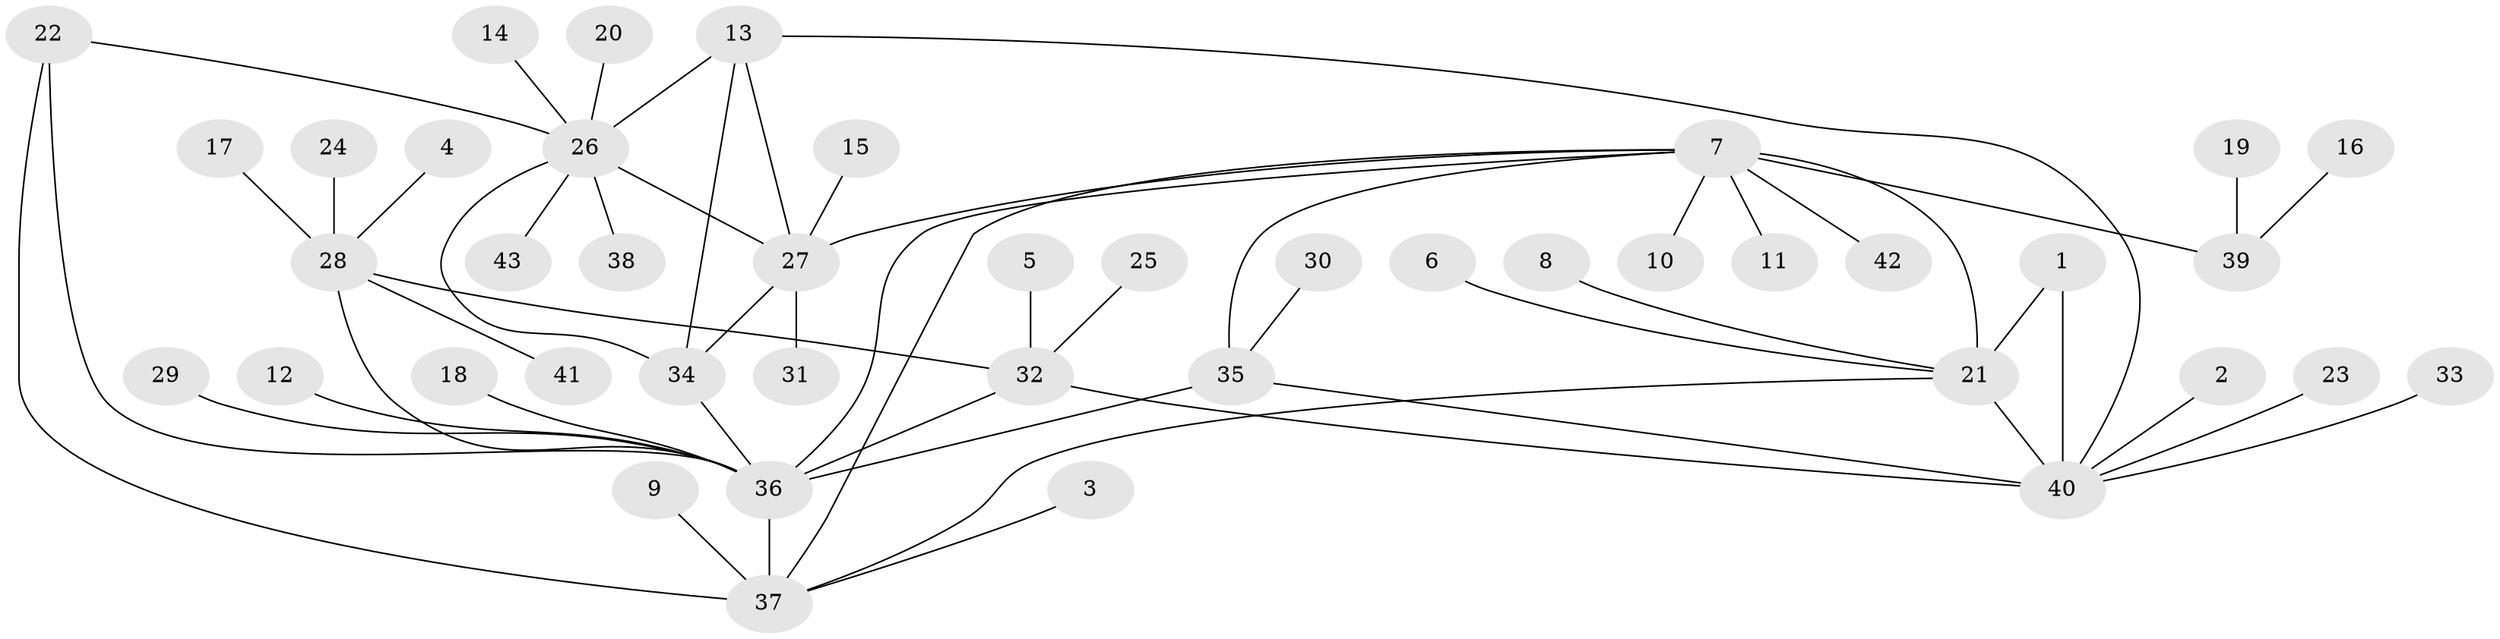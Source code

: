 // original degree distribution, {6: 0.08235294117647059, 7: 0.047058823529411764, 4: 0.023529411764705882, 8: 0.058823529411764705, 5: 0.023529411764705882, 9: 0.011764705882352941, 1: 0.6, 2: 0.10588235294117647, 3: 0.047058823529411764}
// Generated by graph-tools (version 1.1) at 2025/26/03/09/25 03:26:45]
// undirected, 43 vertices, 56 edges
graph export_dot {
graph [start="1"]
  node [color=gray90,style=filled];
  1;
  2;
  3;
  4;
  5;
  6;
  7;
  8;
  9;
  10;
  11;
  12;
  13;
  14;
  15;
  16;
  17;
  18;
  19;
  20;
  21;
  22;
  23;
  24;
  25;
  26;
  27;
  28;
  29;
  30;
  31;
  32;
  33;
  34;
  35;
  36;
  37;
  38;
  39;
  40;
  41;
  42;
  43;
  1 -- 21 [weight=1.0];
  1 -- 40 [weight=2.0];
  2 -- 40 [weight=1.0];
  3 -- 37 [weight=1.0];
  4 -- 28 [weight=1.0];
  5 -- 32 [weight=1.0];
  6 -- 21 [weight=1.0];
  7 -- 10 [weight=1.0];
  7 -- 11 [weight=1.0];
  7 -- 21 [weight=1.0];
  7 -- 27 [weight=1.0];
  7 -- 35 [weight=1.0];
  7 -- 36 [weight=2.0];
  7 -- 37 [weight=1.0];
  7 -- 39 [weight=3.0];
  7 -- 42 [weight=1.0];
  8 -- 21 [weight=1.0];
  9 -- 37 [weight=1.0];
  12 -- 36 [weight=1.0];
  13 -- 26 [weight=1.0];
  13 -- 27 [weight=1.0];
  13 -- 34 [weight=1.0];
  13 -- 40 [weight=1.0];
  14 -- 26 [weight=1.0];
  15 -- 27 [weight=1.0];
  16 -- 39 [weight=1.0];
  17 -- 28 [weight=1.0];
  18 -- 36 [weight=1.0];
  19 -- 39 [weight=1.0];
  20 -- 26 [weight=1.0];
  21 -- 37 [weight=1.0];
  21 -- 40 [weight=2.0];
  22 -- 26 [weight=1.0];
  22 -- 36 [weight=1.0];
  22 -- 37 [weight=2.0];
  23 -- 40 [weight=1.0];
  24 -- 28 [weight=1.0];
  25 -- 32 [weight=1.0];
  26 -- 27 [weight=1.0];
  26 -- 34 [weight=1.0];
  26 -- 38 [weight=1.0];
  26 -- 43 [weight=1.0];
  27 -- 31 [weight=1.0];
  27 -- 34 [weight=1.0];
  28 -- 32 [weight=1.0];
  28 -- 36 [weight=2.0];
  28 -- 41 [weight=1.0];
  29 -- 36 [weight=1.0];
  30 -- 35 [weight=1.0];
  32 -- 36 [weight=2.0];
  32 -- 40 [weight=1.0];
  33 -- 40 [weight=1.0];
  34 -- 36 [weight=1.0];
  35 -- 36 [weight=2.0];
  35 -- 40 [weight=1.0];
  36 -- 37 [weight=2.0];
}
